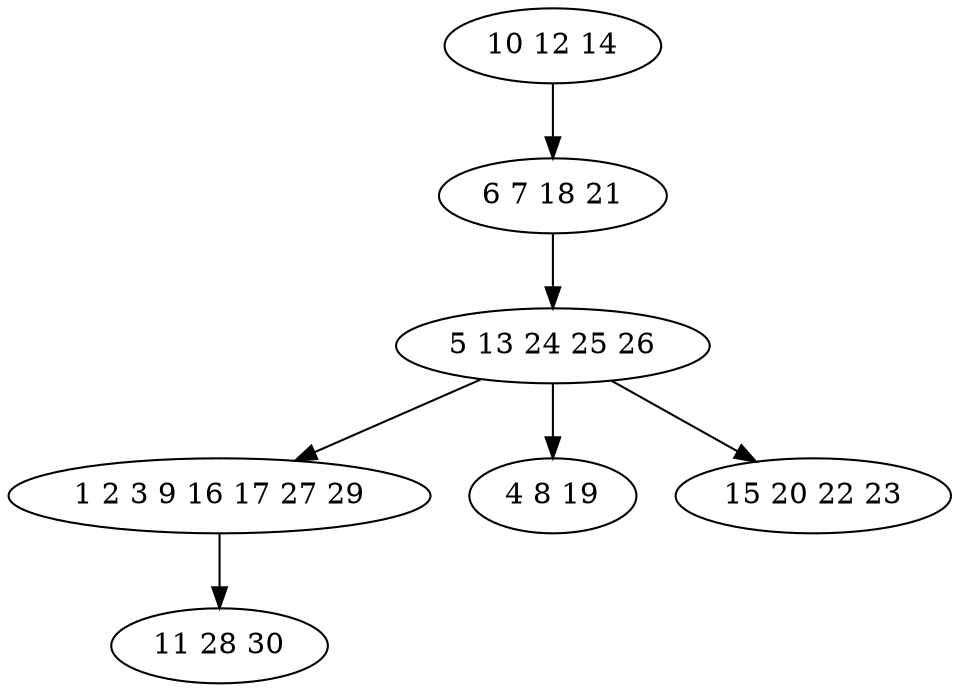 digraph true_tree {
	"0" -> "1"
	"1" -> "2"
	"2" -> "3"
	"2" -> "4"
	"2" -> "5"
	"3" -> "6"
	"0" [label="10 12 14"];
	"1" [label="6 7 18 21"];
	"2" [label="5 13 24 25 26"];
	"3" [label="1 2 3 9 16 17 27 29"];
	"4" [label="4 8 19"];
	"5" [label="15 20 22 23"];
	"6" [label="11 28 30"];
}

